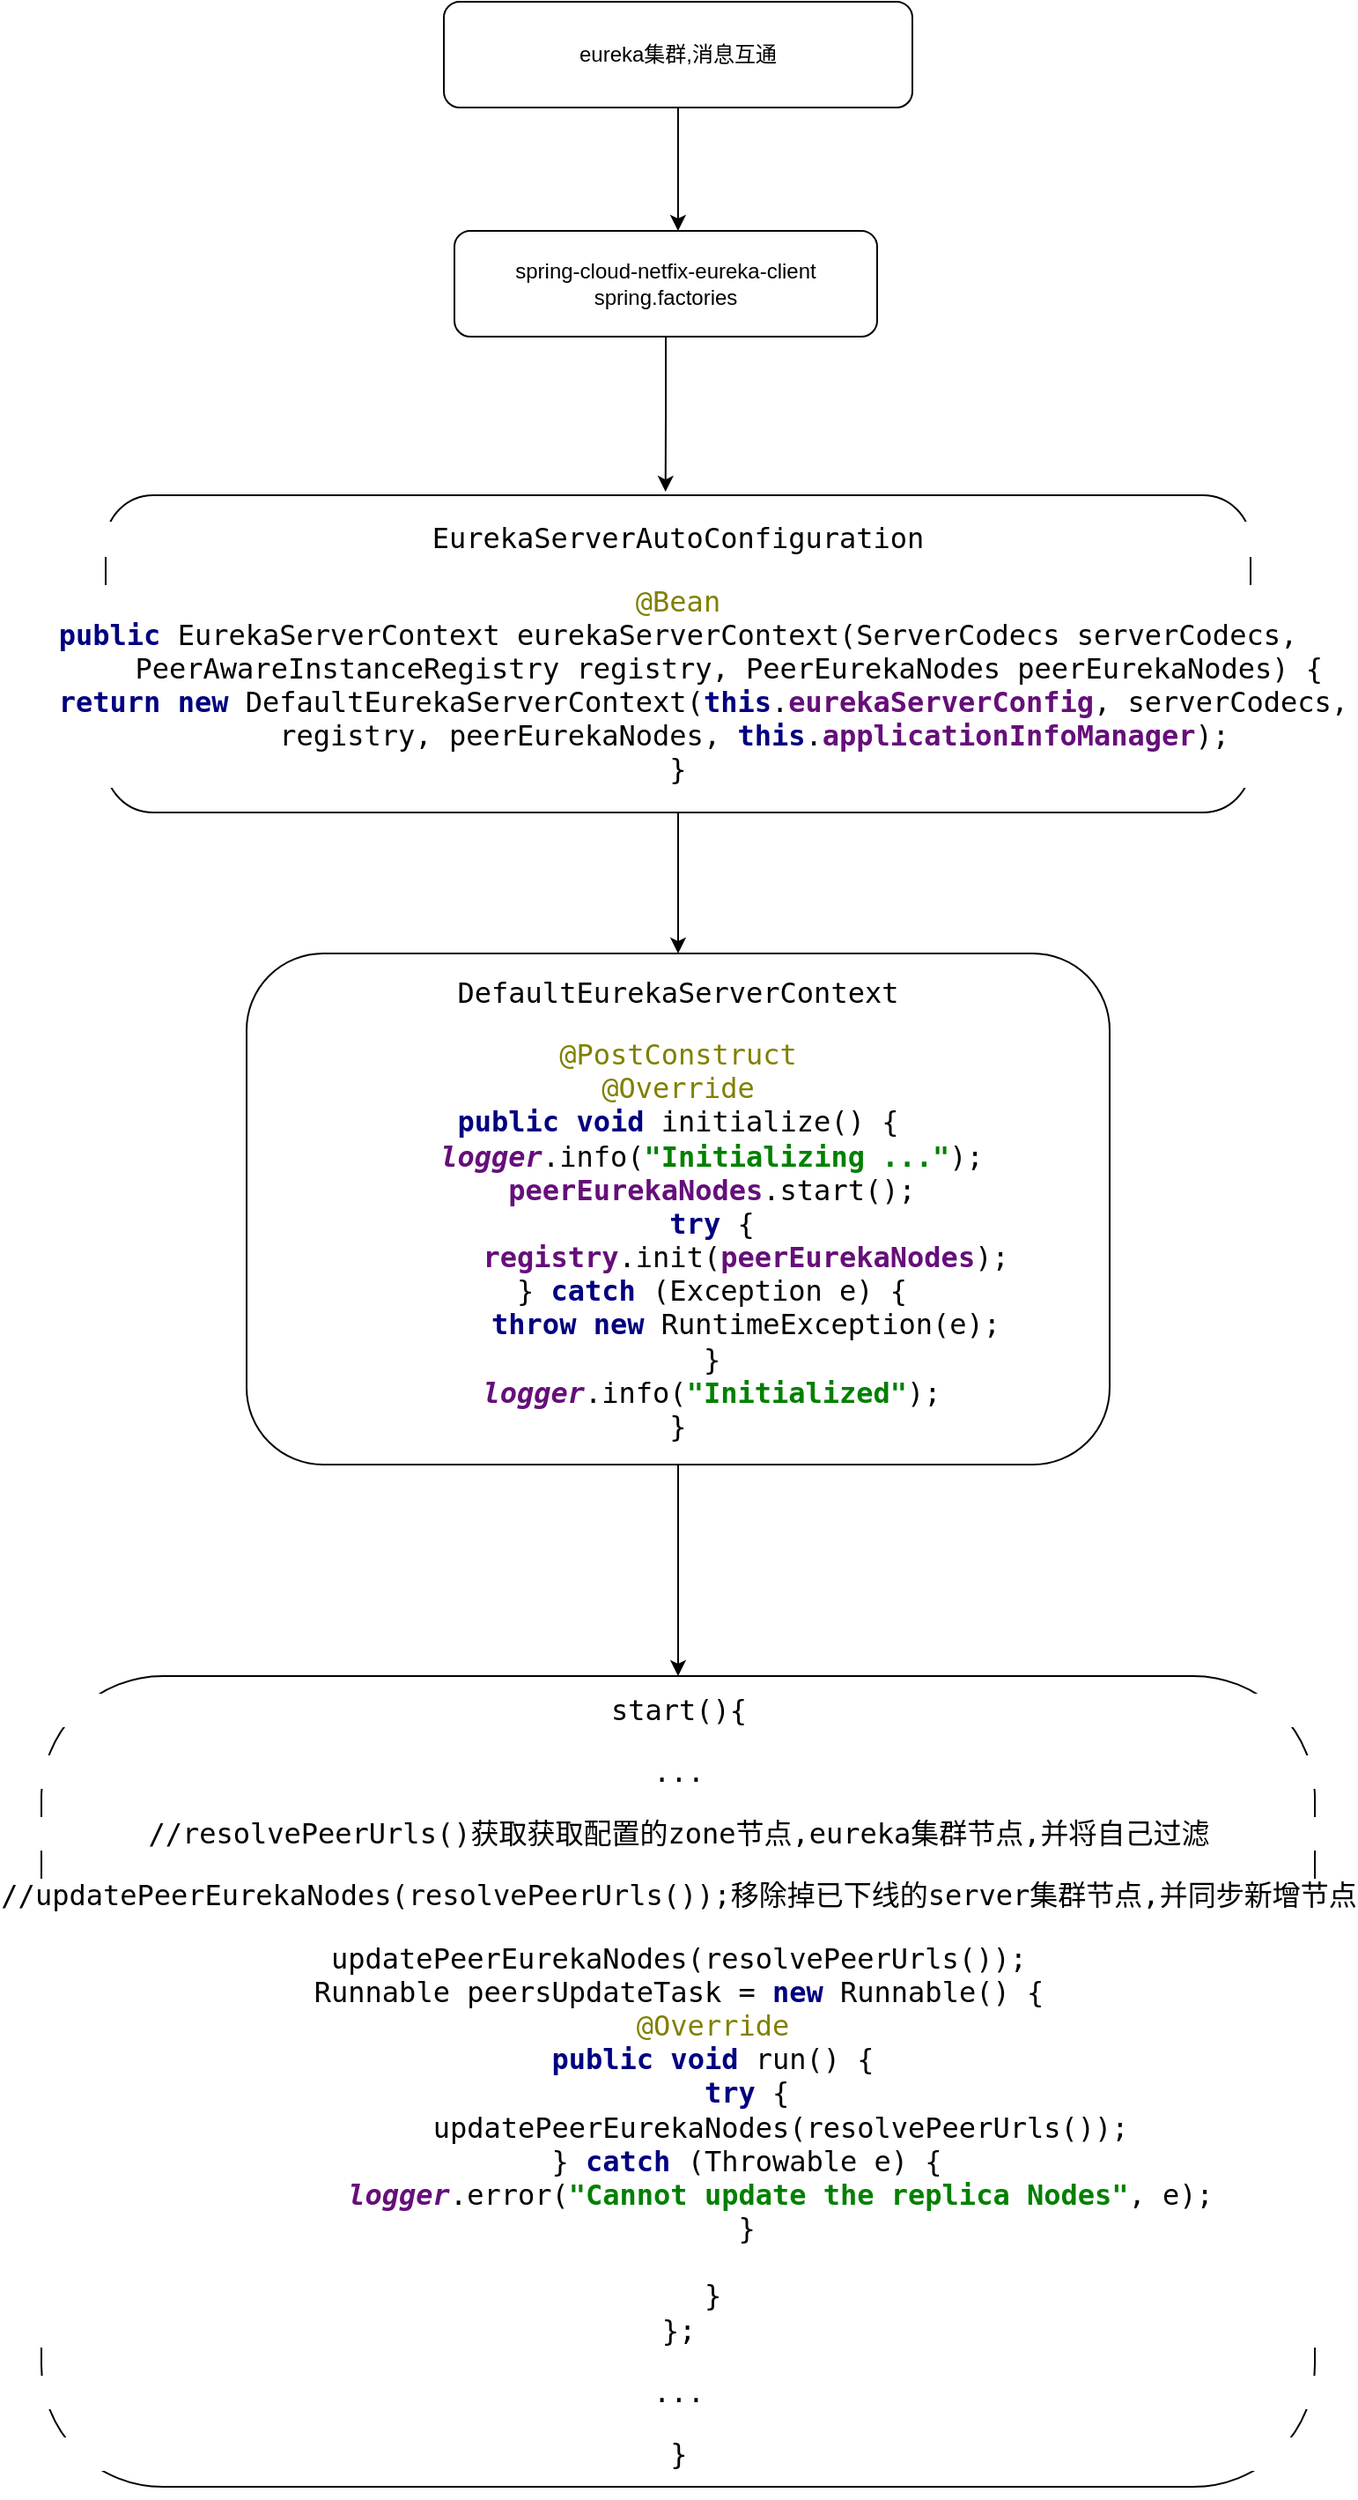 <mxfile version="14.2.7" type="github">
  <diagram id="cwYzjmjVExxF-Va3FA4w" name="Page-1">
    <mxGraphModel dx="1381" dy="798" grid="1" gridSize="10" guides="1" tooltips="1" connect="1" arrows="1" fold="1" page="1" pageScale="1" pageWidth="827" pageHeight="1169" math="0" shadow="0">
      <root>
        <mxCell id="0" />
        <mxCell id="1" parent="0" />
        <mxCell id="7cnjzRK2snPHN8T6IAAg-6" style="edgeStyle=orthogonalEdgeStyle;rounded=0;orthogonalLoop=1;jettySize=auto;html=1;entryX=0.489;entryY=-0.011;entryDx=0;entryDy=0;entryPerimeter=0;" parent="1" source="7cnjzRK2snPHN8T6IAAg-2" target="7cnjzRK2snPHN8T6IAAg-5" edge="1">
          <mxGeometry relative="1" as="geometry" />
        </mxCell>
        <mxCell id="7cnjzRK2snPHN8T6IAAg-2" value="&lt;span&gt;spring-cloud-netfix-eureka-client&lt;/span&gt;&lt;br&gt;&lt;span&gt;spring.factories&lt;/span&gt;" style="rounded=1;whiteSpace=wrap;html=1;" parent="1" vertex="1">
          <mxGeometry x="360" y="160" width="240" height="60" as="geometry" />
        </mxCell>
        <mxCell id="7cnjzRK2snPHN8T6IAAg-4" style="edgeStyle=orthogonalEdgeStyle;rounded=0;orthogonalLoop=1;jettySize=auto;html=1;entryX=0.529;entryY=0;entryDx=0;entryDy=0;entryPerimeter=0;" parent="1" source="7cnjzRK2snPHN8T6IAAg-3" target="7cnjzRK2snPHN8T6IAAg-2" edge="1">
          <mxGeometry relative="1" as="geometry" />
        </mxCell>
        <mxCell id="7cnjzRK2snPHN8T6IAAg-3" value="eureka集群,消息互通" style="rounded=1;whiteSpace=wrap;html=1;" parent="1" vertex="1">
          <mxGeometry x="354" y="30" width="266" height="60" as="geometry" />
        </mxCell>
        <mxCell id="7cnjzRK2snPHN8T6IAAg-8" style="edgeStyle=orthogonalEdgeStyle;rounded=0;orthogonalLoop=1;jettySize=auto;html=1;" parent="1" source="7cnjzRK2snPHN8T6IAAg-5" target="7cnjzRK2snPHN8T6IAAg-7" edge="1">
          <mxGeometry relative="1" as="geometry" />
        </mxCell>
        <mxCell id="7cnjzRK2snPHN8T6IAAg-5" value="&lt;pre style=&quot;background-color: rgb(255 , 255 , 255) ; font-size: 12pt&quot;&gt;EurekaServerAutoConfiguration&lt;/pre&gt;&lt;pre style=&quot;background-color: rgb(255 , 255 , 255) ; font-size: 12pt&quot;&gt;&lt;pre style=&quot;font-size: 12pt&quot;&gt;&lt;span style=&quot;color: #808000&quot;&gt;@Bean&lt;br&gt;&lt;/span&gt;&lt;span style=&quot;color: #000080 ; font-weight: bold&quot;&gt;public &lt;/span&gt;EurekaServerContext eurekaServerContext(ServerCodecs serverCodecs,&lt;br&gt;      PeerAwareInstanceRegistry registry, PeerEurekaNodes peerEurekaNodes) {&lt;br&gt;   &lt;span style=&quot;color: #000080 ; font-weight: bold&quot;&gt;return new &lt;/span&gt;DefaultEurekaServerContext(&lt;span style=&quot;color: #000080 ; font-weight: bold&quot;&gt;this&lt;/span&gt;.&lt;span style=&quot;color: #660e7a ; font-weight: bold&quot;&gt;eurekaServerConfig&lt;/span&gt;, serverCodecs,&lt;br&gt;         registry, peerEurekaNodes, &lt;span style=&quot;color: #000080 ; font-weight: bold&quot;&gt;this&lt;/span&gt;.&lt;span style=&quot;color: #660e7a ; font-weight: bold&quot;&gt;applicationInfoManager&lt;/span&gt;);&lt;br&gt;}&lt;/pre&gt;&lt;/pre&gt;" style="rounded=1;whiteSpace=wrap;html=1;" parent="1" vertex="1">
          <mxGeometry x="162" y="310" width="650" height="180" as="geometry" />
        </mxCell>
        <mxCell id="7cnjzRK2snPHN8T6IAAg-10" style="edgeStyle=orthogonalEdgeStyle;rounded=0;orthogonalLoop=1;jettySize=auto;html=1;" parent="1" source="7cnjzRK2snPHN8T6IAAg-7" target="7cnjzRK2snPHN8T6IAAg-9" edge="1">
          <mxGeometry relative="1" as="geometry" />
        </mxCell>
        <mxCell id="7cnjzRK2snPHN8T6IAAg-7" value="&lt;pre style=&quot;background-color: rgb(255 , 255 , 255) ; font-size: 12pt&quot;&gt;DefaultEurekaServerContext&lt;/pre&gt;&lt;pre style=&quot;background-color: rgb(255 , 255 , 255) ; font-size: 12pt&quot;&gt;&lt;pre style=&quot;font-size: 12pt&quot;&gt;&lt;span style=&quot;color: #808000&quot;&gt;@PostConstruct&lt;br&gt;&lt;/span&gt;&lt;span style=&quot;color: #808000&quot;&gt;@Override&lt;br&gt;&lt;/span&gt;&lt;span style=&quot;color: #000080 ; font-weight: bold&quot;&gt;public void &lt;/span&gt;initialize() {&lt;br&gt;    &lt;span style=&quot;color: #660e7a ; font-weight: bold ; font-style: italic&quot;&gt;logger&lt;/span&gt;.info(&lt;span style=&quot;color: #008000 ; font-weight: bold&quot;&gt;&quot;Initializing ...&quot;&lt;/span&gt;);&lt;br&gt;    &lt;span style=&quot;color: #660e7a ; font-weight: bold&quot;&gt;peerEurekaNodes&lt;/span&gt;.start();&lt;br&gt;    &lt;span style=&quot;color: #000080 ; font-weight: bold&quot;&gt;try &lt;/span&gt;{&lt;br&gt;        &lt;span style=&quot;color: #660e7a ; font-weight: bold&quot;&gt;registry&lt;/span&gt;.init(&lt;span style=&quot;color: #660e7a ; font-weight: bold&quot;&gt;peerEurekaNodes&lt;/span&gt;);&lt;br&gt;    } &lt;span style=&quot;color: #000080 ; font-weight: bold&quot;&gt;catch &lt;/span&gt;(Exception e) {&lt;br&gt;        &lt;span style=&quot;color: #000080 ; font-weight: bold&quot;&gt;throw new &lt;/span&gt;RuntimeException(e);&lt;br&gt;    }&lt;br&gt;    &lt;span style=&quot;color: #660e7a ; font-weight: bold ; font-style: italic&quot;&gt;logger&lt;/span&gt;.info(&lt;span style=&quot;color: #008000 ; font-weight: bold&quot;&gt;&quot;Initialized&quot;&lt;/span&gt;);&lt;br&gt;}&lt;/pre&gt;&lt;/pre&gt;" style="rounded=1;whiteSpace=wrap;html=1;" parent="1" vertex="1">
          <mxGeometry x="242" y="570" width="490" height="290" as="geometry" />
        </mxCell>
        <mxCell id="7cnjzRK2snPHN8T6IAAg-9" value="&lt;pre style=&quot;background-color: rgb(255 , 255 , 255) ; font-size: 12pt&quot;&gt;start(){&lt;/pre&gt;&lt;pre style=&quot;background-color: rgb(255 , 255 , 255) ; font-size: 12pt&quot;&gt;...&lt;/pre&gt;&lt;pre style=&quot;background-color: rgb(255 , 255 , 255) ; font-size: 12pt&quot;&gt;//resolvePeerUrls()获取获取配置的zone节点,eureka集群节点,并将自己过滤&lt;/pre&gt;&lt;pre style=&quot;background-color: rgb(255 , 255 , 255) ; font-size: 12pt&quot;&gt;&lt;pre style=&quot;font-size: 12pt&quot;&gt;//updatePeerEurekaNodes(resolvePeerUrls());移除掉已下线的server集群节点,并同步新增节点&lt;/pre&gt;&lt;pre style=&quot;font-size: 12pt&quot;&gt;updatePeerEurekaNodes(resolvePeerUrls());&lt;br&gt;Runnable peersUpdateTask = &lt;span style=&quot;color: #000080 ; font-weight: bold&quot;&gt;new &lt;/span&gt;Runnable() {&lt;br&gt;    &lt;span style=&quot;color: #808000&quot;&gt;@Override&lt;br&gt;&lt;/span&gt;&lt;span style=&quot;color: #808000&quot;&gt;    &lt;/span&gt;&lt;span style=&quot;color: #000080 ; font-weight: bold&quot;&gt;public void &lt;/span&gt;run() {&lt;br&gt;        &lt;span style=&quot;color: #000080 ; font-weight: bold&quot;&gt;try &lt;/span&gt;{&lt;br&gt;            updatePeerEurekaNodes(resolvePeerUrls());&lt;br&gt;        } &lt;span style=&quot;color: #000080 ; font-weight: bold&quot;&gt;catch &lt;/span&gt;(Throwable e) {&lt;br&gt;            &lt;span style=&quot;color: #660e7a ; font-weight: bold ; font-style: italic&quot;&gt;logger&lt;/span&gt;.error(&lt;span style=&quot;color: #008000 ; font-weight: bold&quot;&gt;&quot;Cannot update the replica Nodes&quot;&lt;/span&gt;, e);&lt;br&gt;        }&lt;br&gt;&lt;br&gt;    }&lt;br&gt;};&lt;/pre&gt;&lt;/pre&gt;&lt;pre style=&quot;background-color: rgb(255 , 255 , 255) ; font-size: 12pt&quot;&gt;...&lt;/pre&gt;&lt;pre style=&quot;background-color: rgb(255 , 255 , 255) ; font-size: 12pt&quot;&gt;}&lt;/pre&gt;" style="rounded=1;whiteSpace=wrap;html=1;" parent="1" vertex="1">
          <mxGeometry x="125.5" y="980" width="723" height="460" as="geometry" />
        </mxCell>
      </root>
    </mxGraphModel>
  </diagram>
</mxfile>

